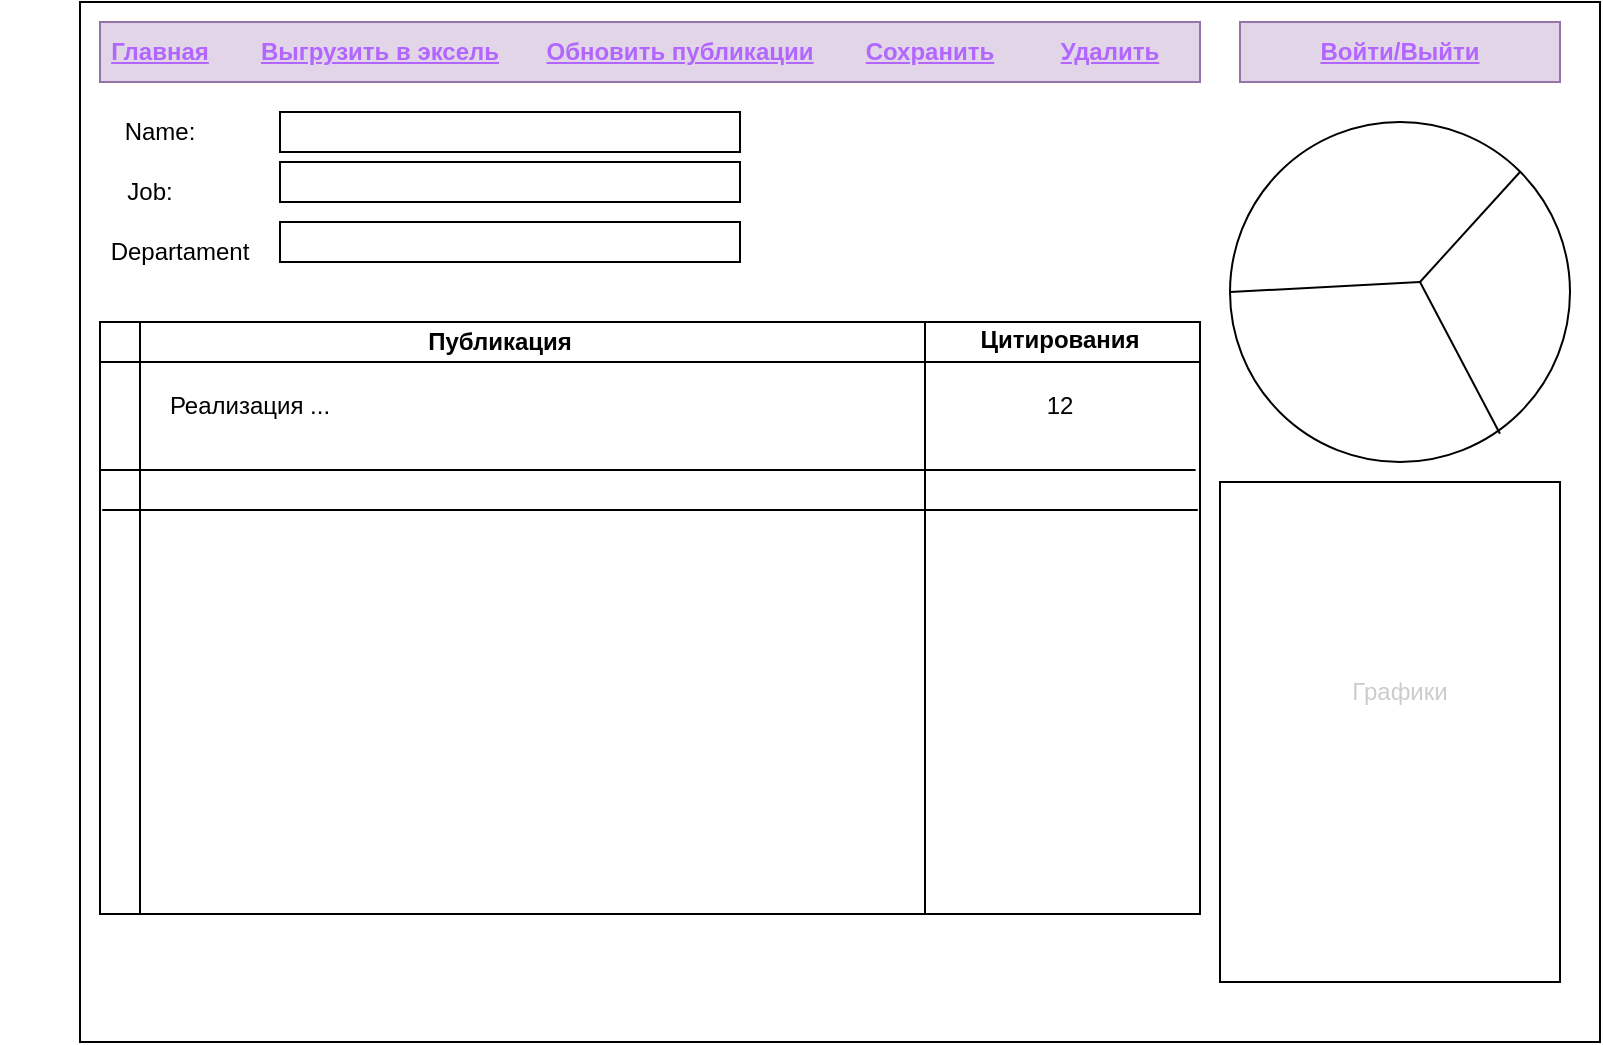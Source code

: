 <mxfile version="24.7.7">
  <diagram name="Страница — 1" id="iRQsSmjus7o22n4kABL9">
    <mxGraphModel dx="1050" dy="567" grid="1" gridSize="10" guides="1" tooltips="1" connect="1" arrows="1" fold="1" page="1" pageScale="1" pageWidth="827" pageHeight="1169" math="0" shadow="0">
      <root>
        <mxCell id="0" />
        <mxCell id="1" parent="0" />
        <mxCell id="Nt161GRDamPHUUsqxymC-1" value="" style="rounded=0;whiteSpace=wrap;html=1;" parent="1" vertex="1">
          <mxGeometry x="40" y="40" width="760" height="520" as="geometry" />
        </mxCell>
        <mxCell id="Nt161GRDamPHUUsqxymC-2" value="" style="rounded=0;whiteSpace=wrap;html=1;fillColor=#e1d5e7;strokeColor=#9673a6;" parent="1" vertex="1">
          <mxGeometry x="50" y="50" width="550" height="30" as="geometry" />
        </mxCell>
        <mxCell id="Nt161GRDamPHUUsqxymC-3" value="Войти/Выйти" style="rounded=0;whiteSpace=wrap;html=1;fillColor=#e1d5e7;strokeColor=#9673a6;fontColor=#B266FF;fontStyle=5" parent="1" vertex="1">
          <mxGeometry x="620" y="50" width="160" height="30" as="geometry" />
        </mxCell>
        <mxCell id="Nt161GRDamPHUUsqxymC-4" value="Главная" style="text;html=1;align=center;verticalAlign=middle;whiteSpace=wrap;rounded=0;fontColor=#B266FF;fontStyle=5" parent="1" vertex="1">
          <mxGeometry x="50" y="50" width="60" height="30" as="geometry" />
        </mxCell>
        <mxCell id="Nt161GRDamPHUUsqxymC-6" value="" style="shape=internalStorage;whiteSpace=wrap;html=1;backgroundOutline=1;" parent="1" vertex="1">
          <mxGeometry x="50" y="200" width="550" height="296" as="geometry" />
        </mxCell>
        <mxCell id="Nt161GRDamPHUUsqxymC-7" value="" style="endArrow=none;html=1;rounded=0;exitX=-0.001;exitY=0.165;exitDx=0;exitDy=0;exitPerimeter=0;entryX=0.995;entryY=0.165;entryDx=0;entryDy=0;entryPerimeter=0;" parent="1" edge="1">
          <mxGeometry width="50" height="50" relative="1" as="geometry">
            <mxPoint x="50.0" y="274.0" as="sourcePoint" />
            <mxPoint x="597.8" y="274.0" as="targetPoint" />
            <Array as="points">
              <mxPoint x="320" y="274" />
            </Array>
          </mxGeometry>
        </mxCell>
        <mxCell id="Nt161GRDamPHUUsqxymC-8" value="" style="endArrow=none;html=1;rounded=0;exitX=-0.001;exitY=0.165;exitDx=0;exitDy=0;exitPerimeter=0;entryX=0.995;entryY=0.165;entryDx=0;entryDy=0;entryPerimeter=0;" parent="1" edge="1">
          <mxGeometry width="50" height="50" relative="1" as="geometry">
            <mxPoint x="51.1" y="294.0" as="sourcePoint" />
            <mxPoint x="598.9" y="294.0" as="targetPoint" />
            <Array as="points">
              <mxPoint x="321.1" y="294" />
            </Array>
          </mxGeometry>
        </mxCell>
        <mxCell id="Nt161GRDamPHUUsqxymC-9" style="edgeStyle=orthogonalEdgeStyle;rounded=0;orthogonalLoop=1;jettySize=auto;html=1;exitX=0.5;exitY=1;exitDx=0;exitDy=0;" parent="1" source="Nt161GRDamPHUUsqxymC-6" target="Nt161GRDamPHUUsqxymC-6" edge="1">
          <mxGeometry relative="1" as="geometry" />
        </mxCell>
        <mxCell id="Nt161GRDamPHUUsqxymC-14" value="" style="endArrow=none;html=1;rounded=0;entryX=0.75;entryY=0;entryDx=0;entryDy=0;exitX=0.75;exitY=1;exitDx=0;exitDy=0;" parent="1" source="Nt161GRDamPHUUsqxymC-6" target="Nt161GRDamPHUUsqxymC-6" edge="1">
          <mxGeometry width="50" height="50" relative="1" as="geometry">
            <mxPoint x="198" y="394" as="sourcePoint" />
            <mxPoint x="198" y="244" as="targetPoint" />
          </mxGeometry>
        </mxCell>
        <mxCell id="Nt161GRDamPHUUsqxymC-15" value="Публикация" style="text;html=1;align=center;verticalAlign=middle;whiteSpace=wrap;rounded=0;fontStyle=1" parent="1" vertex="1">
          <mxGeometry x="220" y="195" width="60" height="30" as="geometry" />
        </mxCell>
        <mxCell id="Nt161GRDamPHUUsqxymC-17" value="Цитирования" style="text;html=1;align=center;verticalAlign=middle;whiteSpace=wrap;rounded=0;fontStyle=1" parent="1" vertex="1">
          <mxGeometry x="500" y="194" width="60" height="30" as="geometry" />
        </mxCell>
        <mxCell id="Nt161GRDamPHUUsqxymC-18" value="Реализация ..." style="text;html=1;align=center;verticalAlign=middle;whiteSpace=wrap;rounded=0;fontColor=#000000;fontStyle=0" parent="1" vertex="1">
          <mxGeometry y="234" width="250" height="15" as="geometry" />
        </mxCell>
        <mxCell id="Nt161GRDamPHUUsqxymC-21" value="12" style="text;html=1;align=center;verticalAlign=middle;whiteSpace=wrap;rounded=0;" parent="1" vertex="1">
          <mxGeometry x="500" y="226.5" width="60" height="30" as="geometry" />
        </mxCell>
        <mxCell id="Nt161GRDamPHUUsqxymC-22" value="" style="ellipse;whiteSpace=wrap;html=1;" parent="1" vertex="1">
          <mxGeometry x="615" y="100" width="170" height="170" as="geometry" />
        </mxCell>
        <mxCell id="Nt161GRDamPHUUsqxymC-23" value="" style="endArrow=none;html=1;rounded=0;entryX=1;entryY=0;entryDx=0;entryDy=0;" parent="1" target="Nt161GRDamPHUUsqxymC-22" edge="1">
          <mxGeometry width="50" height="50" relative="1" as="geometry">
            <mxPoint x="710" y="180" as="sourcePoint" />
            <mxPoint x="730" y="160" as="targetPoint" />
          </mxGeometry>
        </mxCell>
        <mxCell id="Nt161GRDamPHUUsqxymC-24" value="" style="endArrow=none;html=1;rounded=0;exitX=0.794;exitY=0.917;exitDx=0;exitDy=0;exitPerimeter=0;" parent="1" source="Nt161GRDamPHUUsqxymC-22" edge="1">
          <mxGeometry width="50" height="50" relative="1" as="geometry">
            <mxPoint x="690" y="250" as="sourcePoint" />
            <mxPoint x="710" y="180" as="targetPoint" />
          </mxGeometry>
        </mxCell>
        <mxCell id="Nt161GRDamPHUUsqxymC-25" value="" style="endArrow=none;html=1;rounded=0;exitX=0;exitY=0.5;exitDx=0;exitDy=0;" parent="1" source="Nt161GRDamPHUUsqxymC-22" edge="1">
          <mxGeometry width="50" height="50" relative="1" as="geometry">
            <mxPoint x="650" y="370" as="sourcePoint" />
            <mxPoint x="710" y="180" as="targetPoint" />
          </mxGeometry>
        </mxCell>
        <mxCell id="Nt161GRDamPHUUsqxymC-26" value="Удалить" style="text;html=1;align=center;verticalAlign=middle;whiteSpace=wrap;rounded=0;fontStyle=5;fontColor=#B266FF;" parent="1" vertex="1">
          <mxGeometry x="440" y="50" width="230" height="30" as="geometry" />
        </mxCell>
        <mxCell id="Nt161GRDamPHUUsqxymC-46" value="Выгрузить в эксель" style="text;html=1;align=center;verticalAlign=middle;whiteSpace=wrap;rounded=0;fontStyle=5;fontColor=#B266FF;" parent="1" vertex="1">
          <mxGeometry x="60" y="50" width="260" height="30" as="geometry" />
        </mxCell>
        <mxCell id="Nt161GRDamPHUUsqxymC-47" value="" style="rounded=0;whiteSpace=wrap;html=1;" parent="1" vertex="1">
          <mxGeometry x="610" y="280" width="170" height="250" as="geometry" />
        </mxCell>
        <mxCell id="Nt161GRDamPHUUsqxymC-49" value="Графики" style="text;html=1;align=center;verticalAlign=middle;whiteSpace=wrap;rounded=0;fontColor=#CCCCCC;" parent="1" vertex="1">
          <mxGeometry x="670" y="370" width="60" height="30" as="geometry" />
        </mxCell>
        <mxCell id="wjDFELc_HmPzBv-rfpMu-1" value="Обновить публикации" style="text;html=1;align=center;verticalAlign=middle;whiteSpace=wrap;rounded=0;fontStyle=5;fontColor=#B266FF;" vertex="1" parent="1">
          <mxGeometry x="210" y="50" width="260" height="30" as="geometry" />
        </mxCell>
        <mxCell id="wjDFELc_HmPzBv-rfpMu-2" value="Name:" style="text;html=1;align=center;verticalAlign=middle;whiteSpace=wrap;rounded=0;" vertex="1" parent="1">
          <mxGeometry x="50" y="90" width="60" height="30" as="geometry" />
        </mxCell>
        <mxCell id="wjDFELc_HmPzBv-rfpMu-3" value="Job:" style="text;html=1;align=center;verticalAlign=middle;whiteSpace=wrap;rounded=0;" vertex="1" parent="1">
          <mxGeometry x="50" y="120" width="50" height="30" as="geometry" />
        </mxCell>
        <mxCell id="wjDFELc_HmPzBv-rfpMu-5" value="Departament" style="text;html=1;align=center;verticalAlign=middle;whiteSpace=wrap;rounded=0;" vertex="1" parent="1">
          <mxGeometry x="60" y="150" width="60" height="30" as="geometry" />
        </mxCell>
        <mxCell id="wjDFELc_HmPzBv-rfpMu-6" value="" style="rounded=0;whiteSpace=wrap;html=1;" vertex="1" parent="1">
          <mxGeometry x="140" y="95" width="230" height="20" as="geometry" />
        </mxCell>
        <mxCell id="wjDFELc_HmPzBv-rfpMu-7" style="edgeStyle=orthogonalEdgeStyle;rounded=0;orthogonalLoop=1;jettySize=auto;html=1;exitX=0.5;exitY=1;exitDx=0;exitDy=0;" edge="1" parent="1" source="wjDFELc_HmPzBv-rfpMu-5" target="wjDFELc_HmPzBv-rfpMu-5">
          <mxGeometry relative="1" as="geometry" />
        </mxCell>
        <mxCell id="wjDFELc_HmPzBv-rfpMu-8" value="" style="rounded=0;whiteSpace=wrap;html=1;" vertex="1" parent="1">
          <mxGeometry x="140" y="120" width="230" height="20" as="geometry" />
        </mxCell>
        <mxCell id="wjDFELc_HmPzBv-rfpMu-9" value="" style="rounded=0;whiteSpace=wrap;html=1;" vertex="1" parent="1">
          <mxGeometry x="140" y="150" width="230" height="20" as="geometry" />
        </mxCell>
        <mxCell id="wjDFELc_HmPzBv-rfpMu-13" value="Сохранить" style="text;html=1;align=center;verticalAlign=middle;whiteSpace=wrap;rounded=0;fontStyle=5;fontColor=#B266FF;" vertex="1" parent="1">
          <mxGeometry x="350" y="50" width="230" height="30" as="geometry" />
        </mxCell>
      </root>
    </mxGraphModel>
  </diagram>
</mxfile>
